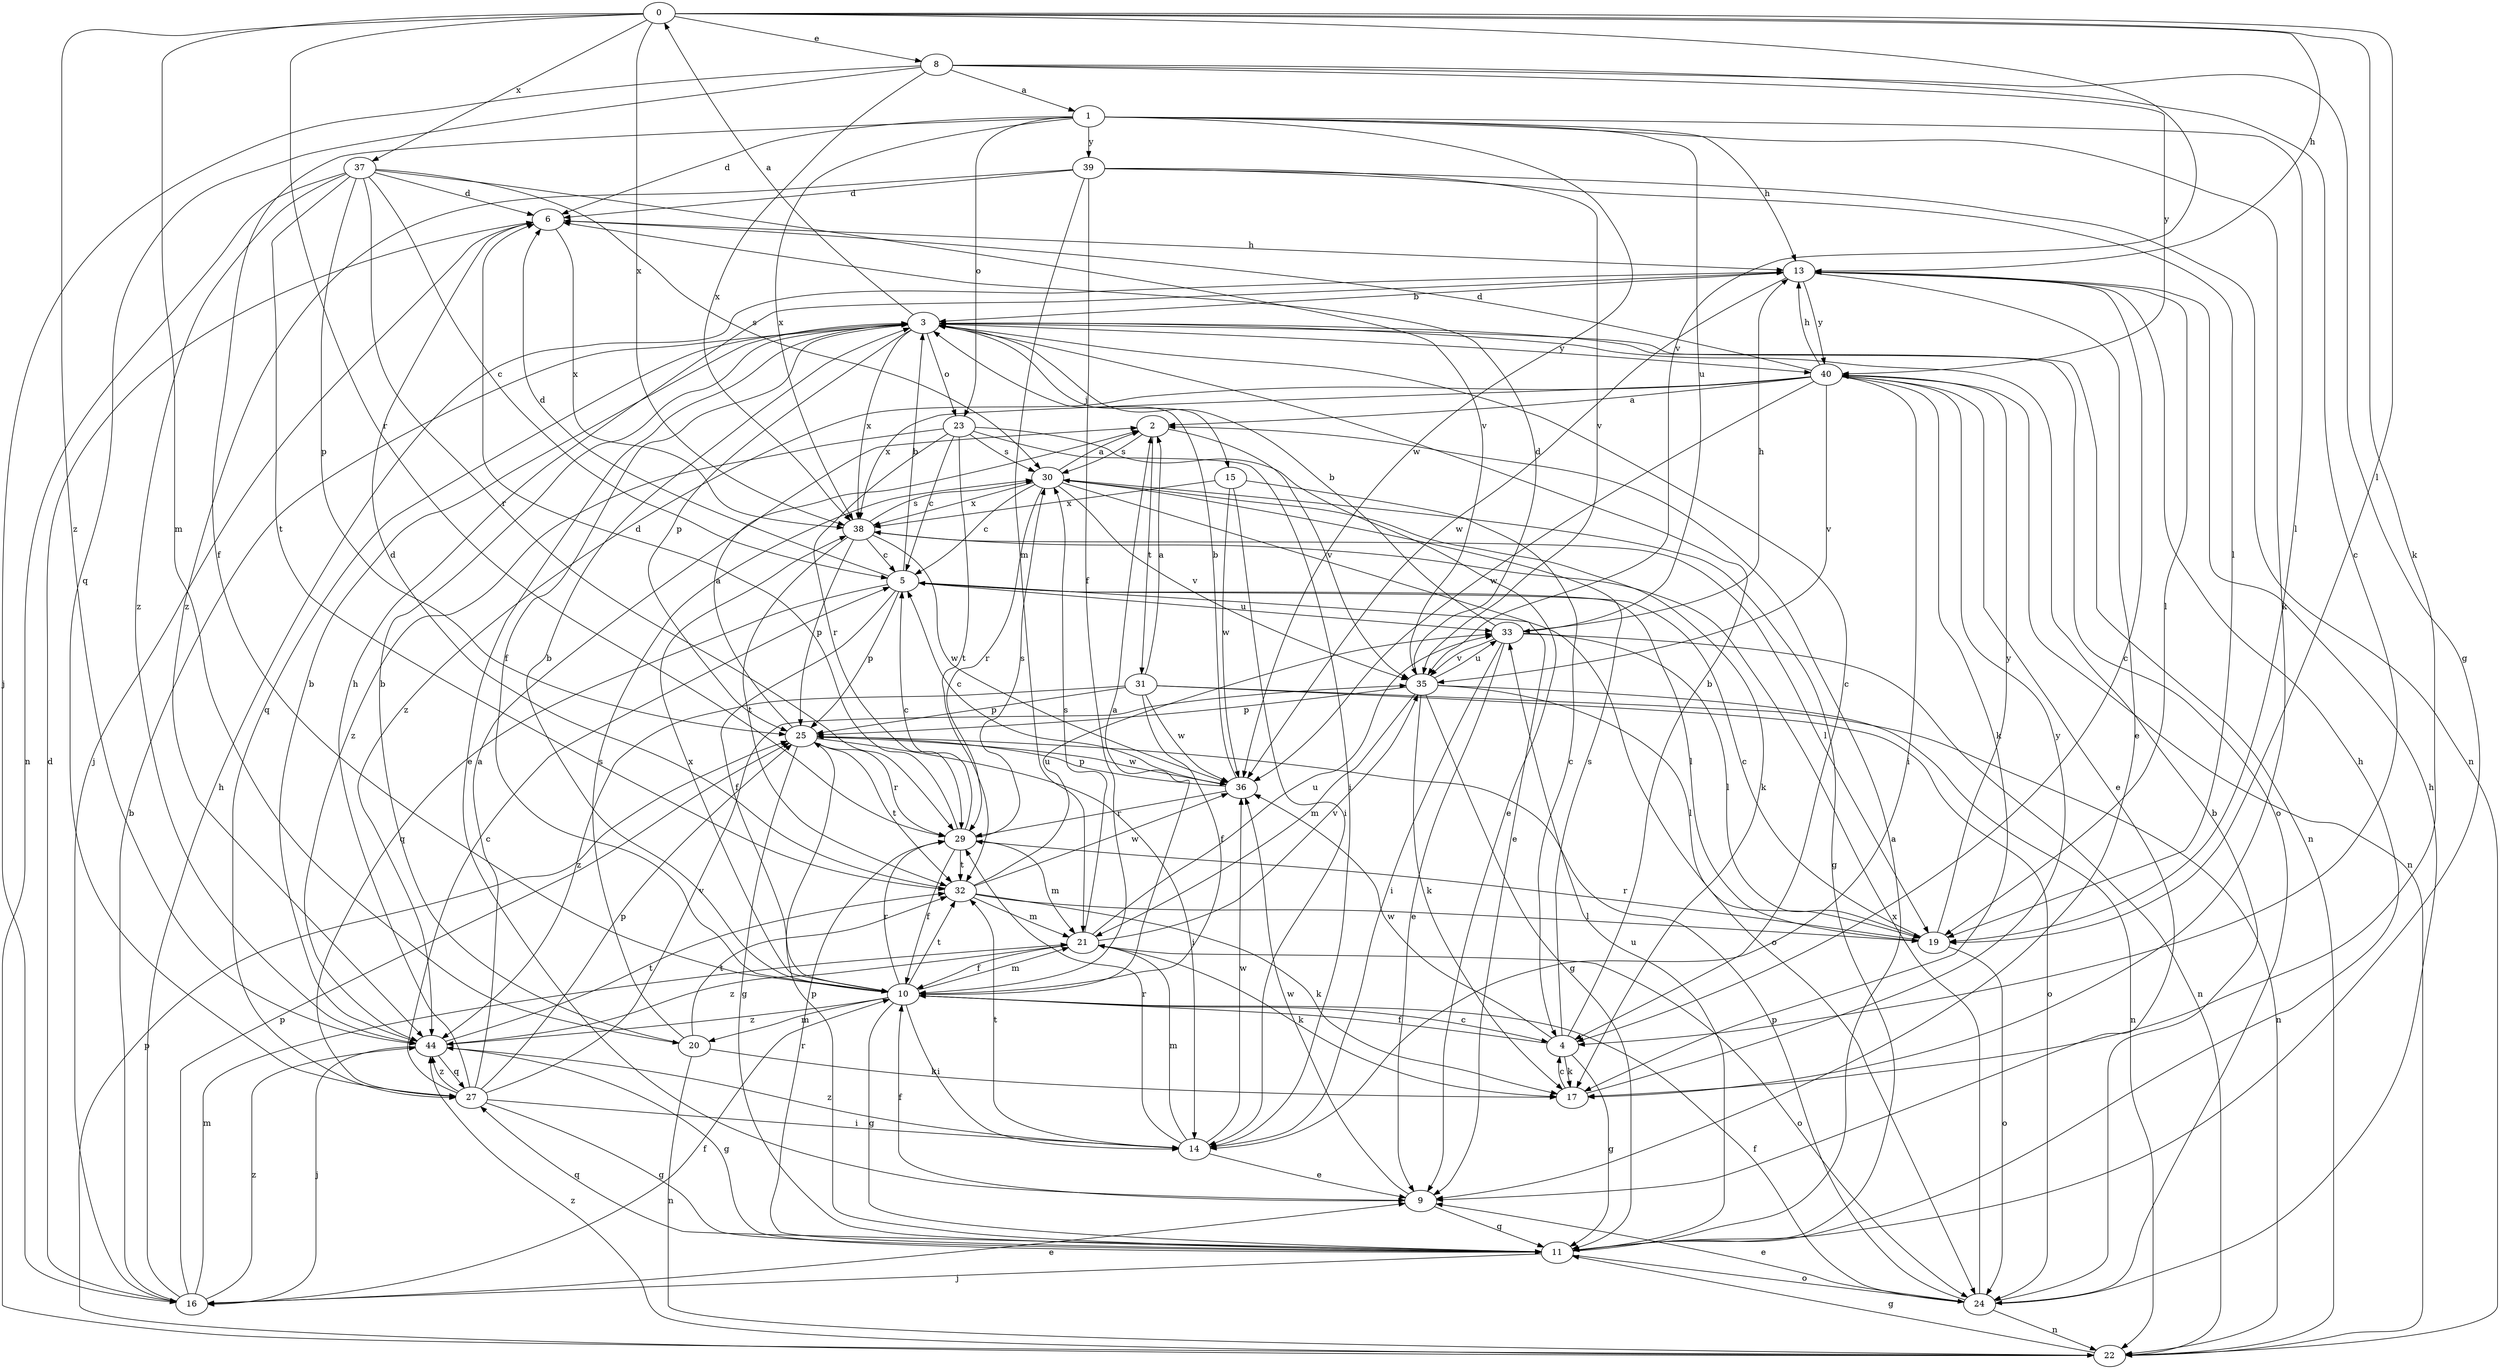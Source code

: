 strict digraph  {
0;
1;
2;
3;
4;
5;
6;
8;
9;
10;
11;
13;
14;
15;
16;
17;
19;
20;
21;
22;
23;
24;
25;
27;
29;
30;
31;
32;
33;
35;
36;
37;
38;
39;
40;
44;
0 -> 8  [label=e];
0 -> 13  [label=h];
0 -> 17  [label=k];
0 -> 19  [label=l];
0 -> 20  [label=m];
0 -> 29  [label=r];
0 -> 35  [label=v];
0 -> 37  [label=x];
0 -> 38  [label=x];
0 -> 44  [label=z];
1 -> 6  [label=d];
1 -> 10  [label=f];
1 -> 13  [label=h];
1 -> 17  [label=k];
1 -> 19  [label=l];
1 -> 23  [label=o];
1 -> 33  [label=u];
1 -> 36  [label=w];
1 -> 38  [label=x];
1 -> 39  [label=y];
2 -> 30  [label=s];
2 -> 31  [label=t];
2 -> 35  [label=v];
3 -> 0  [label=a];
3 -> 4  [label=c];
3 -> 9  [label=e];
3 -> 10  [label=f];
3 -> 15  [label=j];
3 -> 22  [label=n];
3 -> 23  [label=o];
3 -> 24  [label=o];
3 -> 25  [label=p];
3 -> 27  [label=q];
3 -> 38  [label=x];
3 -> 40  [label=y];
4 -> 3  [label=b];
4 -> 10  [label=f];
4 -> 11  [label=g];
4 -> 17  [label=k];
4 -> 30  [label=s];
4 -> 36  [label=w];
5 -> 3  [label=b];
5 -> 6  [label=d];
5 -> 10  [label=f];
5 -> 19  [label=l];
5 -> 24  [label=o];
5 -> 25  [label=p];
5 -> 27  [label=q];
5 -> 33  [label=u];
6 -> 13  [label=h];
6 -> 16  [label=j];
6 -> 38  [label=x];
8 -> 1  [label=a];
8 -> 4  [label=c];
8 -> 11  [label=g];
8 -> 16  [label=j];
8 -> 27  [label=q];
8 -> 38  [label=x];
8 -> 40  [label=y];
9 -> 10  [label=f];
9 -> 11  [label=g];
9 -> 36  [label=w];
10 -> 2  [label=a];
10 -> 3  [label=b];
10 -> 4  [label=c];
10 -> 11  [label=g];
10 -> 14  [label=i];
10 -> 20  [label=m];
10 -> 21  [label=m];
10 -> 29  [label=r];
10 -> 32  [label=t];
10 -> 38  [label=x];
10 -> 44  [label=z];
11 -> 2  [label=a];
11 -> 13  [label=h];
11 -> 16  [label=j];
11 -> 24  [label=o];
11 -> 25  [label=p];
11 -> 27  [label=q];
11 -> 29  [label=r];
11 -> 33  [label=u];
13 -> 3  [label=b];
13 -> 4  [label=c];
13 -> 9  [label=e];
13 -> 19  [label=l];
13 -> 36  [label=w];
13 -> 40  [label=y];
14 -> 9  [label=e];
14 -> 21  [label=m];
14 -> 29  [label=r];
14 -> 32  [label=t];
14 -> 36  [label=w];
14 -> 44  [label=z];
15 -> 4  [label=c];
15 -> 14  [label=i];
15 -> 36  [label=w];
15 -> 38  [label=x];
16 -> 3  [label=b];
16 -> 6  [label=d];
16 -> 9  [label=e];
16 -> 10  [label=f];
16 -> 13  [label=h];
16 -> 21  [label=m];
16 -> 25  [label=p];
16 -> 44  [label=z];
17 -> 4  [label=c];
17 -> 40  [label=y];
19 -> 5  [label=c];
19 -> 24  [label=o];
19 -> 29  [label=r];
19 -> 40  [label=y];
20 -> 3  [label=b];
20 -> 17  [label=k];
20 -> 22  [label=n];
20 -> 30  [label=s];
20 -> 32  [label=t];
21 -> 10  [label=f];
21 -> 17  [label=k];
21 -> 24  [label=o];
21 -> 30  [label=s];
21 -> 33  [label=u];
21 -> 35  [label=v];
21 -> 44  [label=z];
22 -> 11  [label=g];
22 -> 25  [label=p];
22 -> 44  [label=z];
23 -> 5  [label=c];
23 -> 9  [label=e];
23 -> 14  [label=i];
23 -> 29  [label=r];
23 -> 30  [label=s];
23 -> 32  [label=t];
23 -> 44  [label=z];
24 -> 3  [label=b];
24 -> 9  [label=e];
24 -> 10  [label=f];
24 -> 13  [label=h];
24 -> 22  [label=n];
24 -> 25  [label=p];
24 -> 38  [label=x];
25 -> 2  [label=a];
25 -> 11  [label=g];
25 -> 14  [label=i];
25 -> 29  [label=r];
25 -> 32  [label=t];
25 -> 36  [label=w];
27 -> 2  [label=a];
27 -> 5  [label=c];
27 -> 11  [label=g];
27 -> 13  [label=h];
27 -> 14  [label=i];
27 -> 25  [label=p];
27 -> 35  [label=v];
27 -> 44  [label=z];
29 -> 5  [label=c];
29 -> 6  [label=d];
29 -> 10  [label=f];
29 -> 21  [label=m];
29 -> 30  [label=s];
29 -> 32  [label=t];
30 -> 2  [label=a];
30 -> 5  [label=c];
30 -> 9  [label=e];
30 -> 11  [label=g];
30 -> 17  [label=k];
30 -> 29  [label=r];
30 -> 35  [label=v];
30 -> 38  [label=x];
31 -> 2  [label=a];
31 -> 10  [label=f];
31 -> 22  [label=n];
31 -> 24  [label=o];
31 -> 25  [label=p];
31 -> 36  [label=w];
31 -> 44  [label=z];
32 -> 6  [label=d];
32 -> 17  [label=k];
32 -> 19  [label=l];
32 -> 21  [label=m];
32 -> 33  [label=u];
32 -> 36  [label=w];
33 -> 3  [label=b];
33 -> 9  [label=e];
33 -> 13  [label=h];
33 -> 14  [label=i];
33 -> 19  [label=l];
33 -> 22  [label=n];
33 -> 35  [label=v];
35 -> 6  [label=d];
35 -> 11  [label=g];
35 -> 17  [label=k];
35 -> 19  [label=l];
35 -> 21  [label=m];
35 -> 22  [label=n];
35 -> 25  [label=p];
35 -> 33  [label=u];
36 -> 3  [label=b];
36 -> 5  [label=c];
36 -> 25  [label=p];
36 -> 29  [label=r];
37 -> 5  [label=c];
37 -> 6  [label=d];
37 -> 22  [label=n];
37 -> 25  [label=p];
37 -> 29  [label=r];
37 -> 30  [label=s];
37 -> 32  [label=t];
37 -> 35  [label=v];
37 -> 44  [label=z];
38 -> 5  [label=c];
38 -> 19  [label=l];
38 -> 25  [label=p];
38 -> 30  [label=s];
38 -> 32  [label=t];
38 -> 36  [label=w];
39 -> 6  [label=d];
39 -> 10  [label=f];
39 -> 19  [label=l];
39 -> 21  [label=m];
39 -> 22  [label=n];
39 -> 35  [label=v];
39 -> 44  [label=z];
40 -> 2  [label=a];
40 -> 6  [label=d];
40 -> 9  [label=e];
40 -> 13  [label=h];
40 -> 14  [label=i];
40 -> 17  [label=k];
40 -> 22  [label=n];
40 -> 35  [label=v];
40 -> 36  [label=w];
40 -> 38  [label=x];
40 -> 44  [label=z];
44 -> 3  [label=b];
44 -> 11  [label=g];
44 -> 16  [label=j];
44 -> 27  [label=q];
44 -> 32  [label=t];
}
